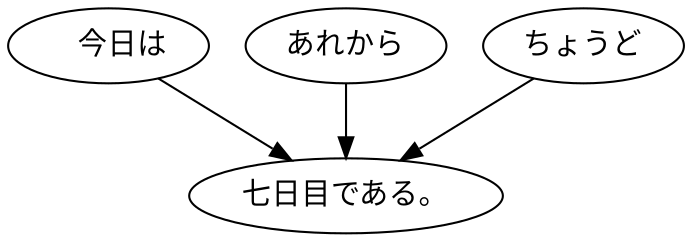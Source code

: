 digraph graph5603 {
	node0 [label="　今日は"];
	node1 [label="あれから"];
	node2 [label="ちょうど"];
	node3 [label="七日目である。"];
	node0 -> node3;
	node1 -> node3;
	node2 -> node3;
}
